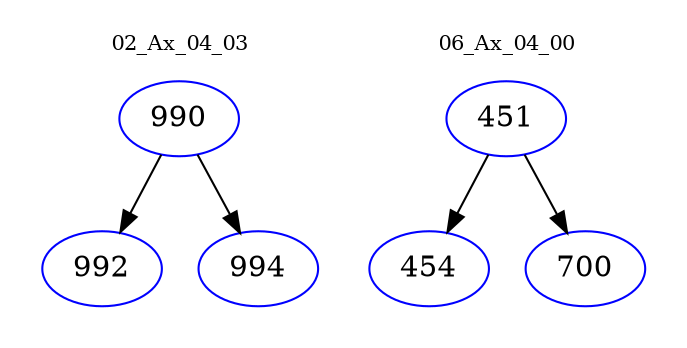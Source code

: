 digraph{
subgraph cluster_0 {
color = white
label = "02_Ax_04_03";
fontsize=10;
T0_990 [label="990", color="blue"]
T0_990 -> T0_992 [color="black"]
T0_992 [label="992", color="blue"]
T0_990 -> T0_994 [color="black"]
T0_994 [label="994", color="blue"]
}
subgraph cluster_1 {
color = white
label = "06_Ax_04_00";
fontsize=10;
T1_451 [label="451", color="blue"]
T1_451 -> T1_454 [color="black"]
T1_454 [label="454", color="blue"]
T1_451 -> T1_700 [color="black"]
T1_700 [label="700", color="blue"]
}
}
